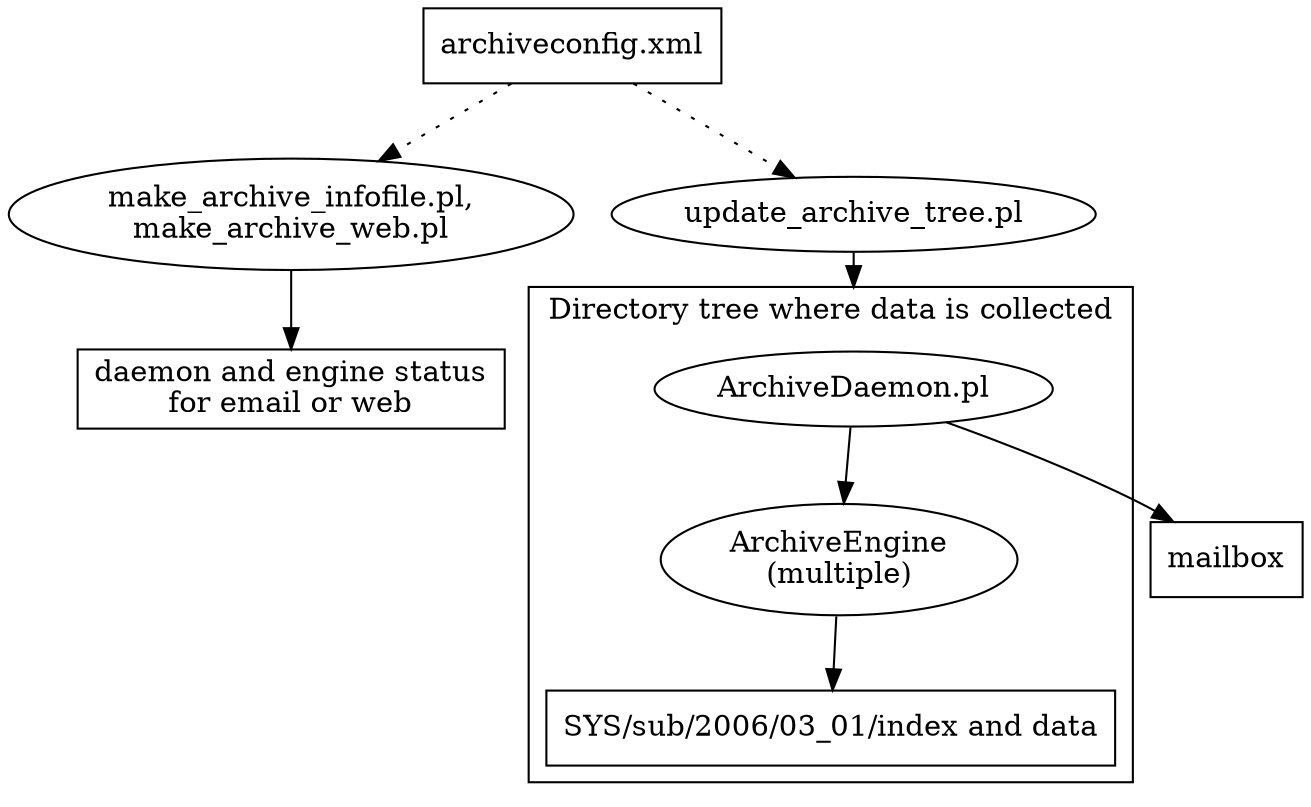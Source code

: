 # Example for dotting & viewing:
# dot -Tpng -o archiveconfig_sample.png archiveconfig_sample.dot && open archiveconfig_sample.png

digraph ArchiveConfigSample
{
    compound=true;
    node [ shape=box ]; 

    archiveconfig [ label="archiveconfig.xml" ]; 

    make_info [ shape=ellipse, label="make_archive_infofile.pl,\lmake_archive_web.pl" ];
    archiveconfig -> make_info [ style=dotted ];

    info [ label="daemon and engine status\lfor email or web" ];
    make_info -> info;

    update_archive_tree [ shape=ellipse, label="update_archive_tree.pl" ];
    archiveconfig -> update_archive_tree [ style=dotted ];

    subgraph cluster1
    {
        label="Directory tree where data is collected";
        daemon [ shape=ellipse, label="ArchiveDaemon.pl" ]; 
        engine [ shape=ellipse, label="ArchiveEngine\l(multiple)" ]; 
        data [ label="SYS/sub/2006/03_01/index and data" ]; 
        daemon -> engine;
        engine -> data;
    }

    update_archive_tree -> daemon [ lhead=cluster1 ];

    mailbox [ label="mailbox" ];
    daemon -> mailbox;
}
